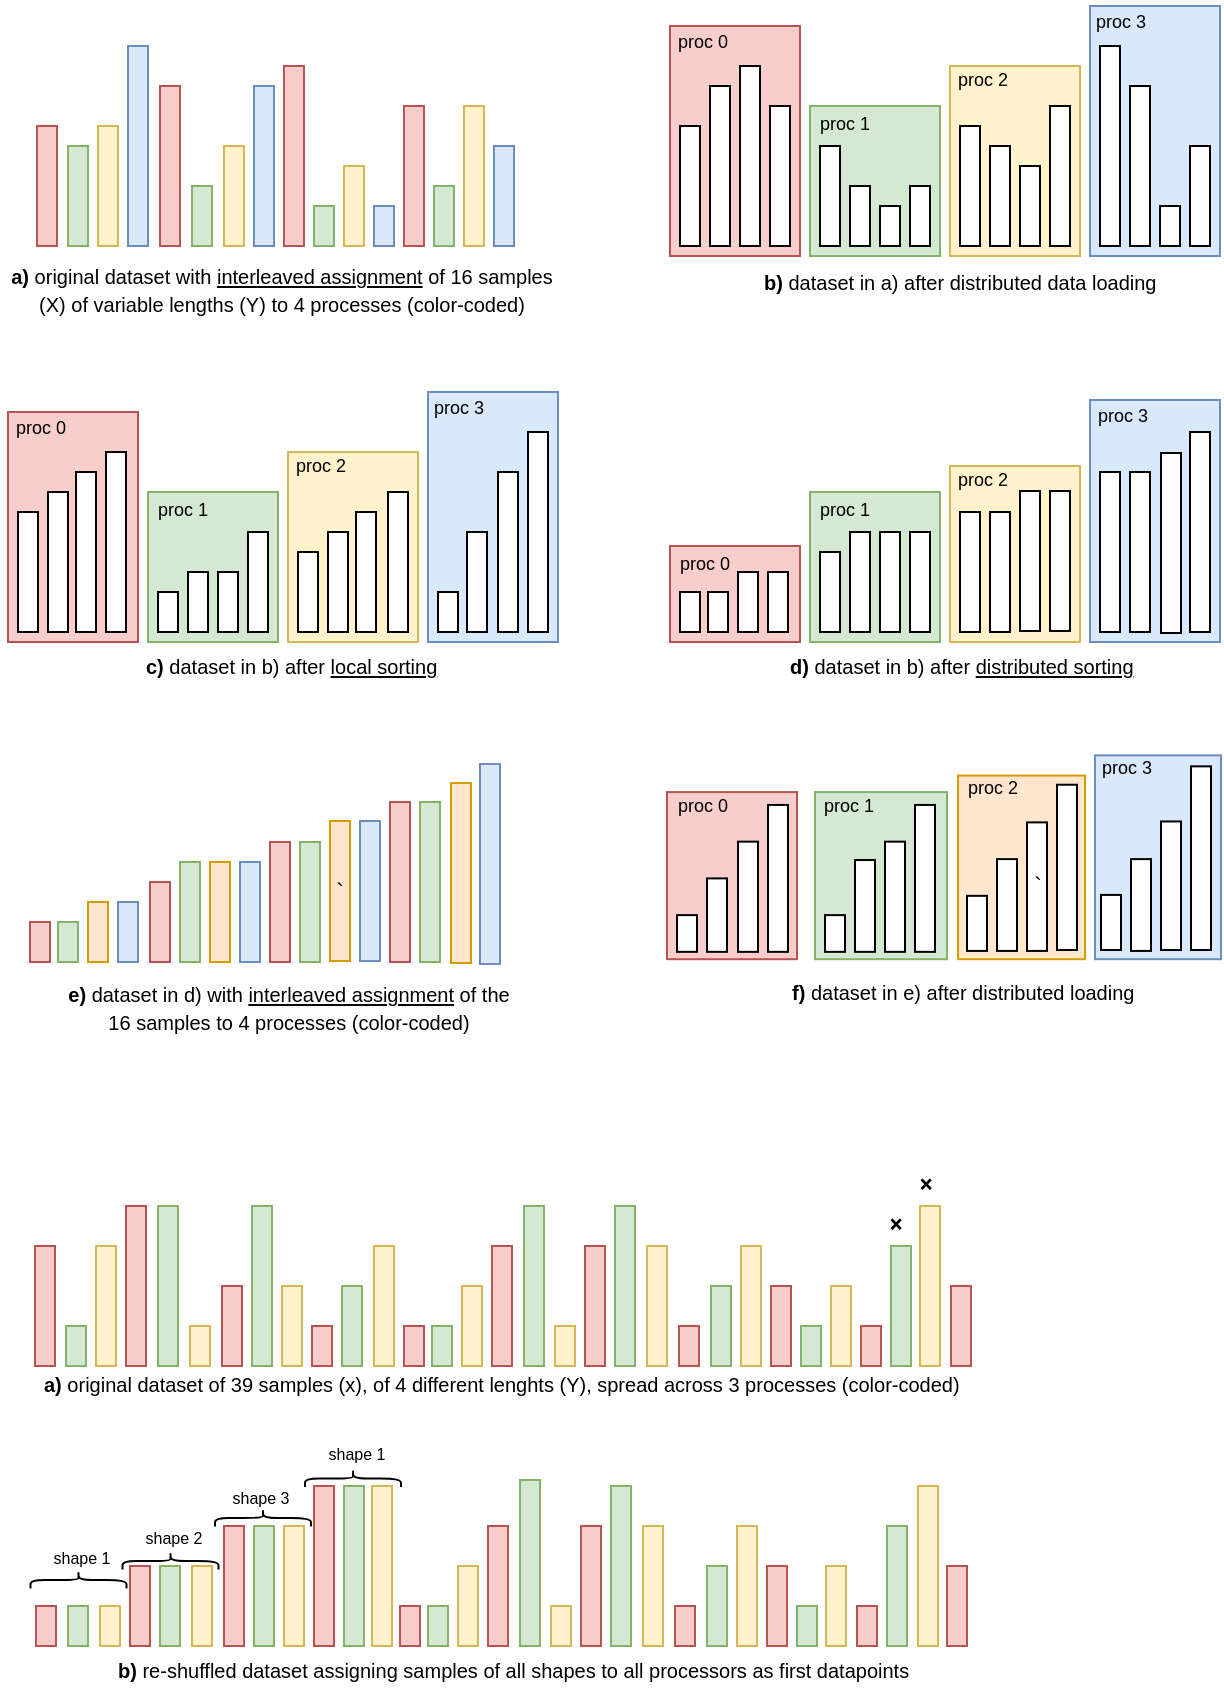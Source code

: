 <mxfile version="24.7.6">
  <diagram name="Page-1" id="wZpBxHjw-mC01odmX8Oj">
    <mxGraphModel dx="2390" dy="1325" grid="1" gridSize="10" guides="1" tooltips="1" connect="1" arrows="1" fold="1" page="1" pageScale="1" pageWidth="850" pageHeight="1100" math="0" shadow="0">
      <root>
        <mxCell id="0" />
        <mxCell id="1" parent="0" />
        <mxCell id="H5lp6cLrnP8mj0vaq85K-110" value="" style="rounded=0;whiteSpace=wrap;html=1;fillColor=#f8cecc;strokeColor=#b85450;" parent="1" vertex="1">
          <mxGeometry x="235" y="441" width="10" height="80" as="geometry" />
        </mxCell>
        <mxCell id="H5lp6cLrnP8mj0vaq85K-111" value="" style="rounded=0;whiteSpace=wrap;html=1;fillColor=#ffe6cc;strokeColor=#d79b00;" parent="1" vertex="1">
          <mxGeometry x="265.5" y="431.5" width="10" height="90" as="geometry" />
        </mxCell>
        <mxCell id="H5lp6cLrnP8mj0vaq85K-112" value="`" style="rounded=0;whiteSpace=wrap;html=1;fillColor=#ffe6cc;strokeColor=#d79b00;" parent="1" vertex="1">
          <mxGeometry x="205" y="450.5" width="10" height="70" as="geometry" />
        </mxCell>
        <mxCell id="H5lp6cLrnP8mj0vaq85K-113" value="" style="rounded=0;whiteSpace=wrap;html=1;fillColor=#ffe6cc;strokeColor=#d79b00;" parent="1" vertex="1">
          <mxGeometry x="145" y="471" width="10" height="50" as="geometry" />
        </mxCell>
        <mxCell id="H5lp6cLrnP8mj0vaq85K-114" value="" style="rounded=0;whiteSpace=wrap;html=1;fillColor=#f8cecc;strokeColor=#b85450;" parent="1" vertex="1">
          <mxGeometry x="55" y="501" width="10" height="20" as="geometry" />
        </mxCell>
        <mxCell id="H5lp6cLrnP8mj0vaq85K-115" value="" style="rounded=0;whiteSpace=wrap;html=1;fillColor=#dae8fc;strokeColor=#6c8ebf;" parent="1" vertex="1">
          <mxGeometry x="99" y="491" width="10" height="30" as="geometry" />
        </mxCell>
        <mxCell id="H5lp6cLrnP8mj0vaq85K-116" value="" style="rounded=0;whiteSpace=wrap;html=1;fillColor=#f8cecc;strokeColor=#b85450;" parent="1" vertex="1">
          <mxGeometry x="175" y="461" width="10" height="60" as="geometry" />
        </mxCell>
        <mxCell id="H5lp6cLrnP8mj0vaq85K-117" value="" style="rounded=0;whiteSpace=wrap;html=1;fillColor=#dae8fc;strokeColor=#6c8ebf;" parent="1" vertex="1">
          <mxGeometry x="160" y="471" width="10" height="50" as="geometry" />
        </mxCell>
        <mxCell id="H5lp6cLrnP8mj0vaq85K-118" value="" style="rounded=0;whiteSpace=wrap;html=1;" parent="1" vertex="1">
          <mxGeometry x="115" y="481" width="10" height="40" as="geometry" />
        </mxCell>
        <mxCell id="H5lp6cLrnP8mj0vaq85K-119" value="" style="rounded=0;whiteSpace=wrap;html=1;fillColor=#dae8fc;strokeColor=#6c8ebf;" parent="1" vertex="1">
          <mxGeometry x="280" y="422" width="10" height="100" as="geometry" />
        </mxCell>
        <mxCell id="H5lp6cLrnP8mj0vaq85K-120" value="" style="rounded=0;whiteSpace=wrap;html=1;fillColor=#d5e8d4;strokeColor=#82b366;" parent="1" vertex="1">
          <mxGeometry x="250" y="441" width="10" height="80" as="geometry" />
        </mxCell>
        <mxCell id="H5lp6cLrnP8mj0vaq85K-121" value="" style="rounded=0;whiteSpace=wrap;html=1;fillColor=#d5e8d4;strokeColor=#82b366;" parent="1" vertex="1">
          <mxGeometry x="69" y="501" width="10" height="20" as="geometry" />
        </mxCell>
        <mxCell id="H5lp6cLrnP8mj0vaq85K-122" value="" style="rounded=0;whiteSpace=wrap;html=1;fillColor=#d5e8d4;strokeColor=#82b366;" parent="1" vertex="1">
          <mxGeometry x="130" y="471" width="10" height="50" as="geometry" />
        </mxCell>
        <mxCell id="H5lp6cLrnP8mj0vaq85K-127" value="" style="rounded=0;whiteSpace=wrap;html=1;fillColor=#ffe6cc;strokeColor=#d79b00;" parent="1" vertex="1">
          <mxGeometry x="84" y="491" width="10" height="30" as="geometry" />
        </mxCell>
        <mxCell id="H5lp6cLrnP8mj0vaq85K-128" value="" style="rounded=0;whiteSpace=wrap;html=1;fillColor=#dae8fc;strokeColor=#6c8ebf;" parent="1" vertex="1">
          <mxGeometry x="220" y="450.5" width="10" height="70" as="geometry" />
        </mxCell>
        <mxCell id="H5lp6cLrnP8mj0vaq85K-129" value="" style="rounded=0;whiteSpace=wrap;html=1;fillColor=#d5e8d4;strokeColor=#82b366;" parent="1" vertex="1">
          <mxGeometry x="190" y="461" width="10" height="60" as="geometry" />
        </mxCell>
        <mxCell id="H5lp6cLrnP8mj0vaq85K-131" value="" style="rounded=0;whiteSpace=wrap;html=1;fillColor=#f8cecc;strokeColor=#b85450;" parent="1" vertex="1">
          <mxGeometry x="115" y="481" width="10" height="40" as="geometry" />
        </mxCell>
        <mxCell id="H5lp6cLrnP8mj0vaq85K-136" value="&lt;div style=&quot;text-align: center;&quot;&gt;&lt;span style=&quot;background-color: initial;&quot;&gt;&lt;font size=&quot;1&quot;&gt;&lt;b&gt;e)&amp;nbsp;&lt;/b&gt;&lt;/font&gt;&lt;/span&gt;&lt;span style=&quot;font-size: x-small; background-color: initial;&quot;&gt;dataset in d) with &lt;u&gt;interleaved assignment&lt;/u&gt; of the 16 samples to 4 processes (color-coded)&lt;/span&gt;&lt;/div&gt;" style="text;whiteSpace=wrap;html=1;" parent="1" vertex="1">
          <mxGeometry x="69" y="523" width="229" height="40" as="geometry" />
        </mxCell>
        <mxCell id="H5lp6cLrnP8mj0vaq85K-188" value="" style="group" parent="1" vertex="1" connectable="0">
          <mxGeometry x="373.5" y="414" width="277" height="146" as="geometry" />
        </mxCell>
        <mxCell id="H5lp6cLrnP8mj0vaq85K-187" value="" style="rounded=0;whiteSpace=wrap;html=1;fillColor=#dae8fc;strokeColor=#6c8ebf;" parent="H5lp6cLrnP8mj0vaq85K-188" vertex="1">
          <mxGeometry x="214" y="3.673" width="63" height="101.925" as="geometry" />
        </mxCell>
        <mxCell id="H5lp6cLrnP8mj0vaq85K-182" value="" style="rounded=0;whiteSpace=wrap;html=1;fillColor=#ffe6cc;strokeColor=#d79b00;" parent="H5lp6cLrnP8mj0vaq85K-188" vertex="1">
          <mxGeometry x="145.5" y="13.774" width="63.5" height="91.824" as="geometry" />
        </mxCell>
        <mxCell id="H5lp6cLrnP8mj0vaq85K-177" value="" style="rounded=0;whiteSpace=wrap;html=1;fillColor=#d5e8d4;strokeColor=#82b366;" parent="H5lp6cLrnP8mj0vaq85K-188" vertex="1">
          <mxGeometry x="74" y="22.038" width="66" height="83.56" as="geometry" />
        </mxCell>
        <mxCell id="H5lp6cLrnP8mj0vaq85K-144" value="" style="rounded=0;whiteSpace=wrap;html=1;fillColor=#f8cecc;strokeColor=#b85450;align=left;verticalAlign=top;container=0;" parent="H5lp6cLrnP8mj0vaq85K-188" vertex="1">
          <mxGeometry y="22.038" width="65" height="83.56" as="geometry" />
        </mxCell>
        <mxCell id="H5lp6cLrnP8mj0vaq85K-158" value="&lt;font style=&quot;font-size: 9px;&quot;&gt;proc 0&lt;/font&gt;" style="text;html=1;strokeColor=none;fillColor=none;align=center;verticalAlign=middle;whiteSpace=wrap;rounded=0;container=0;" parent="H5lp6cLrnP8mj0vaq85K-188" vertex="1">
          <mxGeometry y="19.283" width="35" height="18.365" as="geometry" />
        </mxCell>
        <mxCell id="H5lp6cLrnP8mj0vaq85K-159" value="&lt;font style=&quot;font-size: 9px;&quot;&gt;proc 1&lt;/font&gt;" style="text;html=1;strokeColor=none;fillColor=none;align=center;verticalAlign=middle;whiteSpace=wrap;rounded=0;container=0;" parent="H5lp6cLrnP8mj0vaq85K-188" vertex="1">
          <mxGeometry x="73" y="19.283" width="35" height="18.365" as="geometry" />
        </mxCell>
        <mxCell id="H5lp6cLrnP8mj0vaq85K-160" value="&lt;font style=&quot;font-size: 9px;&quot;&gt;proc 3&lt;/font&gt;" style="text;html=1;strokeColor=none;fillColor=none;align=center;verticalAlign=middle;whiteSpace=wrap;rounded=0;container=0;" parent="H5lp6cLrnP8mj0vaq85K-188" vertex="1">
          <mxGeometry x="212" width="35" height="18.365" as="geometry" />
        </mxCell>
        <mxCell id="H5lp6cLrnP8mj0vaq85K-161" value="&lt;font style=&quot;font-size: 9px;&quot;&gt;proc 2&lt;/font&gt;" style="text;html=1;strokeColor=none;fillColor=none;align=center;verticalAlign=middle;whiteSpace=wrap;rounded=0;container=0;" parent="H5lp6cLrnP8mj0vaq85K-188" vertex="1">
          <mxGeometry x="145" y="10.101" width="35" height="18.365" as="geometry" />
        </mxCell>
        <mxCell id="H5lp6cLrnP8mj0vaq85K-165" value="&lt;div style=&quot;text-align: center;&quot;&gt;&lt;span style=&quot;background-color: initial;&quot;&gt;&lt;font size=&quot;1&quot;&gt;&lt;b&gt;f)&lt;/b&gt;&amp;nbsp;dataset in e) after distributed loading&lt;/font&gt;&lt;/span&gt;&lt;/div&gt;" style="text;whiteSpace=wrap;html=1;container=0;" parent="H5lp6cLrnP8mj0vaq85K-188" vertex="1">
          <mxGeometry x="60" y="108.352" width="189" height="20.201" as="geometry" />
        </mxCell>
        <mxCell id="H5lp6cLrnP8mj0vaq85K-166" value="" style="rounded=0;whiteSpace=wrap;html=1;fillColor=#FFFFFF;strokeColor=#000000;" parent="H5lp6cLrnP8mj0vaq85K-188" vertex="1">
          <mxGeometry x="50.5" y="28.465" width="10" height="73.459" as="geometry" />
        </mxCell>
        <mxCell id="H5lp6cLrnP8mj0vaq85K-167" value="" style="rounded=0;whiteSpace=wrap;html=1;fillColor=#FFFFFF;strokeColor=#000000;" parent="H5lp6cLrnP8mj0vaq85K-188" vertex="1">
          <mxGeometry x="5" y="83.56" width="10" height="18.365" as="geometry" />
        </mxCell>
        <mxCell id="H5lp6cLrnP8mj0vaq85K-168" value="" style="rounded=0;whiteSpace=wrap;html=1;fillColor=#FFFFFF;strokeColor=#000000;" parent="H5lp6cLrnP8mj0vaq85K-188" vertex="1">
          <mxGeometry x="35.5" y="46.83" width="10" height="55.094" as="geometry" />
        </mxCell>
        <mxCell id="H5lp6cLrnP8mj0vaq85K-169" value="" style="rounded=0;whiteSpace=wrap;html=1;fillColor=#FFFFFF;strokeColor=#000000;" parent="H5lp6cLrnP8mj0vaq85K-188" vertex="1">
          <mxGeometry x="20" y="65.195" width="10" height="36.73" as="geometry" />
        </mxCell>
        <mxCell id="H5lp6cLrnP8mj0vaq85K-172" value="" style="rounded=0;whiteSpace=wrap;html=1;fillColor=#FFFFFF;strokeColor=#000000;" parent="H5lp6cLrnP8mj0vaq85K-188" vertex="1">
          <mxGeometry x="124" y="28.465" width="10" height="73.459" as="geometry" />
        </mxCell>
        <mxCell id="H5lp6cLrnP8mj0vaq85K-173" value="" style="rounded=0;whiteSpace=wrap;html=1;fillColor=#FFFFFF;strokeColor=#000000;" parent="H5lp6cLrnP8mj0vaq85K-188" vertex="1">
          <mxGeometry x="79" y="83.56" width="10" height="18.365" as="geometry" />
        </mxCell>
        <mxCell id="H5lp6cLrnP8mj0vaq85K-174" value="" style="rounded=0;whiteSpace=wrap;html=1;fillColor=#FFFFFF;strokeColor=#000000;" parent="H5lp6cLrnP8mj0vaq85K-188" vertex="1">
          <mxGeometry x="94" y="56.013" width="10" height="45.912" as="geometry" />
        </mxCell>
        <mxCell id="H5lp6cLrnP8mj0vaq85K-175" value="" style="rounded=0;whiteSpace=wrap;html=1;fillColor=#FFFFFF;strokeColor=#000000;" parent="H5lp6cLrnP8mj0vaq85K-188" vertex="1">
          <mxGeometry x="109" y="46.83" width="10" height="55.094" as="geometry" />
        </mxCell>
        <mxCell id="H5lp6cLrnP8mj0vaq85K-178" value="" style="rounded=0;whiteSpace=wrap;html=1;fillColor=#FFFFFF;strokeColor=#000000;" parent="H5lp6cLrnP8mj0vaq85K-188" vertex="1">
          <mxGeometry x="195" y="18.365" width="10" height="82.642" as="geometry" />
        </mxCell>
        <mxCell id="H5lp6cLrnP8mj0vaq85K-179" value="`" style="rounded=0;whiteSpace=wrap;html=1;fillColor=#FFFFFF;strokeColor=#000000;" parent="H5lp6cLrnP8mj0vaq85K-188" vertex="1">
          <mxGeometry x="180" y="37.189" width="10" height="64.277" as="geometry" />
        </mxCell>
        <mxCell id="H5lp6cLrnP8mj0vaq85K-180" value="" style="rounded=0;whiteSpace=wrap;html=1;fillColor=#FFFFFF;strokeColor=#000000;" parent="H5lp6cLrnP8mj0vaq85K-188" vertex="1">
          <mxGeometry x="165" y="55.553" width="10" height="45.912" as="geometry" />
        </mxCell>
        <mxCell id="H5lp6cLrnP8mj0vaq85K-181" value="" style="rounded=0;whiteSpace=wrap;html=1;fillColor=#FFFFFF;strokeColor=#000000;" parent="H5lp6cLrnP8mj0vaq85K-188" vertex="1">
          <mxGeometry x="150" y="73.918" width="10" height="27.547" as="geometry" />
        </mxCell>
        <mxCell id="H5lp6cLrnP8mj0vaq85K-183" value="" style="rounded=0;whiteSpace=wrap;html=1;fillColor=#FFFFFF;strokeColor=#000000;" parent="H5lp6cLrnP8mj0vaq85K-188" vertex="1">
          <mxGeometry x="217" y="73.459" width="10" height="27.547" as="geometry" />
        </mxCell>
        <mxCell id="H5lp6cLrnP8mj0vaq85K-184" value="" style="rounded=0;whiteSpace=wrap;html=1;fillColor=#FFFFFF;strokeColor=#000000;" parent="H5lp6cLrnP8mj0vaq85K-188" vertex="1">
          <mxGeometry x="232" y="55.553" width="10" height="45.912" as="geometry" />
        </mxCell>
        <mxCell id="H5lp6cLrnP8mj0vaq85K-185" value="" style="rounded=0;whiteSpace=wrap;html=1;fillColor=#FFFFFF;strokeColor=#000000;" parent="H5lp6cLrnP8mj0vaq85K-188" vertex="1">
          <mxGeometry x="262" y="9.182" width="10" height="91.824" as="geometry" />
        </mxCell>
        <mxCell id="H5lp6cLrnP8mj0vaq85K-186" value="" style="rounded=0;whiteSpace=wrap;html=1;fillColor=#FFFFFF;strokeColor=#000000;" parent="H5lp6cLrnP8mj0vaq85K-188" vertex="1">
          <mxGeometry x="247" y="36.73" width="10" height="64.277" as="geometry" />
        </mxCell>
        <mxCell id="H5lp6cLrnP8mj0vaq85K-190" value="" style="group" parent="1" vertex="1" connectable="0">
          <mxGeometry x="375" y="237" width="275" height="140" as="geometry" />
        </mxCell>
        <mxCell id="H5lp6cLrnP8mj0vaq85K-76" value="" style="rounded=0;whiteSpace=wrap;html=1;fillColor=#dae8fc;strokeColor=#6c8ebf;align=left;verticalAlign=top;" parent="H5lp6cLrnP8mj0vaq85K-190" vertex="1">
          <mxGeometry x="210" y="3" width="65" height="121" as="geometry" />
        </mxCell>
        <mxCell id="H5lp6cLrnP8mj0vaq85K-77" value="" style="rounded=0;whiteSpace=wrap;html=1;fillColor=#fff2cc;strokeColor=#d6b656;align=left;verticalAlign=top;" parent="H5lp6cLrnP8mj0vaq85K-190" vertex="1">
          <mxGeometry x="140" y="36" width="65" height="88" as="geometry" />
        </mxCell>
        <mxCell id="H5lp6cLrnP8mj0vaq85K-78" value="" style="rounded=0;whiteSpace=wrap;html=1;fillColor=#d5e8d4;strokeColor=#82b366;align=left;verticalAlign=top;" parent="H5lp6cLrnP8mj0vaq85K-190" vertex="1">
          <mxGeometry x="70" y="49" width="65" height="75" as="geometry" />
        </mxCell>
        <mxCell id="H5lp6cLrnP8mj0vaq85K-79" value="" style="rounded=0;whiteSpace=wrap;html=1;fillColor=#f8cecc;strokeColor=#b85450;align=left;verticalAlign=top;" parent="H5lp6cLrnP8mj0vaq85K-190" vertex="1">
          <mxGeometry y="76" width="65" height="48" as="geometry" />
        </mxCell>
        <mxCell id="H5lp6cLrnP8mj0vaq85K-81" value="" style="rounded=0;whiteSpace=wrap;html=1;" parent="H5lp6cLrnP8mj0vaq85K-190" vertex="1">
          <mxGeometry x="215" y="39" width="10" height="80" as="geometry" />
        </mxCell>
        <mxCell id="H5lp6cLrnP8mj0vaq85K-82" value="" style="rounded=0;whiteSpace=wrap;html=1;" parent="H5lp6cLrnP8mj0vaq85K-190" vertex="1">
          <mxGeometry x="245.5" y="29.5" width="10" height="90" as="geometry" />
        </mxCell>
        <mxCell id="H5lp6cLrnP8mj0vaq85K-83" value="" style="rounded=0;whiteSpace=wrap;html=1;" parent="H5lp6cLrnP8mj0vaq85K-190" vertex="1">
          <mxGeometry x="175" y="48.5" width="10" height="70" as="geometry" />
        </mxCell>
        <mxCell id="H5lp6cLrnP8mj0vaq85K-84" value="" style="rounded=0;whiteSpace=wrap;html=1;" parent="H5lp6cLrnP8mj0vaq85K-190" vertex="1">
          <mxGeometry x="105" y="69" width="10" height="50" as="geometry" />
        </mxCell>
        <mxCell id="H5lp6cLrnP8mj0vaq85K-85" value="" style="rounded=0;whiteSpace=wrap;html=1;" parent="H5lp6cLrnP8mj0vaq85K-190" vertex="1">
          <mxGeometry x="5" y="99" width="10" height="20" as="geometry" />
        </mxCell>
        <mxCell id="H5lp6cLrnP8mj0vaq85K-86" value="" style="rounded=0;whiteSpace=wrap;html=1;" parent="H5lp6cLrnP8mj0vaq85K-190" vertex="1">
          <mxGeometry x="49" y="89" width="10" height="30" as="geometry" />
        </mxCell>
        <mxCell id="H5lp6cLrnP8mj0vaq85K-87" value="" style="rounded=0;whiteSpace=wrap;html=1;" parent="H5lp6cLrnP8mj0vaq85K-190" vertex="1">
          <mxGeometry x="145" y="59" width="10" height="60" as="geometry" />
        </mxCell>
        <mxCell id="H5lp6cLrnP8mj0vaq85K-88" value="" style="rounded=0;whiteSpace=wrap;html=1;" parent="H5lp6cLrnP8mj0vaq85K-190" vertex="1">
          <mxGeometry x="120" y="69" width="10" height="50" as="geometry" />
        </mxCell>
        <mxCell id="H5lp6cLrnP8mj0vaq85K-89" value="" style="rounded=0;whiteSpace=wrap;html=1;" parent="H5lp6cLrnP8mj0vaq85K-190" vertex="1">
          <mxGeometry x="75" y="79" width="10" height="40" as="geometry" />
        </mxCell>
        <mxCell id="H5lp6cLrnP8mj0vaq85K-91" value="" style="rounded=0;whiteSpace=wrap;html=1;" parent="H5lp6cLrnP8mj0vaq85K-190" vertex="1">
          <mxGeometry x="260" y="19" width="10" height="100" as="geometry" />
        </mxCell>
        <mxCell id="H5lp6cLrnP8mj0vaq85K-92" value="" style="rounded=0;whiteSpace=wrap;html=1;" parent="H5lp6cLrnP8mj0vaq85K-190" vertex="1">
          <mxGeometry x="230" y="39" width="10" height="80" as="geometry" />
        </mxCell>
        <mxCell id="H5lp6cLrnP8mj0vaq85K-93" value="" style="rounded=0;whiteSpace=wrap;html=1;" parent="H5lp6cLrnP8mj0vaq85K-190" vertex="1">
          <mxGeometry x="19" y="99" width="10" height="20" as="geometry" />
        </mxCell>
        <mxCell id="H5lp6cLrnP8mj0vaq85K-94" value="" style="rounded=0;whiteSpace=wrap;html=1;" parent="H5lp6cLrnP8mj0vaq85K-190" vertex="1">
          <mxGeometry x="90" y="69" width="10" height="50" as="geometry" />
        </mxCell>
        <mxCell id="H5lp6cLrnP8mj0vaq85K-95" value="&lt;font style=&quot;font-size: 9px;&quot;&gt;proc 0&lt;/font&gt;" style="text;html=1;strokeColor=none;fillColor=none;align=center;verticalAlign=middle;whiteSpace=wrap;rounded=0;" parent="H5lp6cLrnP8mj0vaq85K-190" vertex="1">
          <mxGeometry y="74" width="35" height="20" as="geometry" />
        </mxCell>
        <mxCell id="H5lp6cLrnP8mj0vaq85K-96" value="&lt;font style=&quot;font-size: 9px;&quot;&gt;proc 1&lt;/font&gt;" style="text;html=1;strokeColor=none;fillColor=none;align=center;verticalAlign=middle;whiteSpace=wrap;rounded=0;" parent="H5lp6cLrnP8mj0vaq85K-190" vertex="1">
          <mxGeometry x="70" y="47" width="35" height="20" as="geometry" />
        </mxCell>
        <mxCell id="H5lp6cLrnP8mj0vaq85K-97" value="&lt;font style=&quot;font-size: 9px;&quot;&gt;proc 2&lt;/font&gt;" style="text;html=1;strokeColor=none;fillColor=none;align=center;verticalAlign=middle;whiteSpace=wrap;rounded=0;" parent="H5lp6cLrnP8mj0vaq85K-190" vertex="1">
          <mxGeometry x="139" y="32" width="35" height="20" as="geometry" />
        </mxCell>
        <mxCell id="H5lp6cLrnP8mj0vaq85K-98" value="&lt;font style=&quot;font-size: 9px;&quot;&gt;proc 3&lt;/font&gt;" style="text;html=1;strokeColor=none;fillColor=none;align=center;verticalAlign=middle;whiteSpace=wrap;rounded=0;" parent="H5lp6cLrnP8mj0vaq85K-190" vertex="1">
          <mxGeometry x="208.5" width="35" height="20" as="geometry" />
        </mxCell>
        <mxCell id="H5lp6cLrnP8mj0vaq85K-99" value="" style="rounded=0;whiteSpace=wrap;html=1;" parent="H5lp6cLrnP8mj0vaq85K-190" vertex="1">
          <mxGeometry x="34" y="89" width="10" height="30" as="geometry" />
        </mxCell>
        <mxCell id="H5lp6cLrnP8mj0vaq85K-103" value="" style="rounded=0;whiteSpace=wrap;html=1;" parent="H5lp6cLrnP8mj0vaq85K-190" vertex="1">
          <mxGeometry x="190" y="48.5" width="10" height="70" as="geometry" />
        </mxCell>
        <mxCell id="H5lp6cLrnP8mj0vaq85K-104" value="" style="rounded=0;whiteSpace=wrap;html=1;" parent="H5lp6cLrnP8mj0vaq85K-190" vertex="1">
          <mxGeometry x="160" y="59" width="10" height="60" as="geometry" />
        </mxCell>
        <mxCell id="H5lp6cLrnP8mj0vaq85K-105" value="&lt;div style=&quot;text-align: center;&quot;&gt;&lt;span style=&quot;background-color: initial;&quot;&gt;&lt;font size=&quot;1&quot;&gt;&lt;b&gt;d)&lt;/b&gt;&amp;nbsp;dataset in b) after &lt;u&gt;distributed sorting&lt;/u&gt;&lt;/font&gt;&lt;/span&gt;&lt;/div&gt;" style="text;whiteSpace=wrap;html=1;" parent="H5lp6cLrnP8mj0vaq85K-190" vertex="1">
          <mxGeometry x="58.25" y="122" width="179.75" height="18" as="geometry" />
        </mxCell>
        <mxCell id="H5lp6cLrnP8mj0vaq85K-191" value="" style="group" parent="1" vertex="1" connectable="0">
          <mxGeometry x="43" y="233" width="276" height="146" as="geometry" />
        </mxCell>
        <mxCell id="H5lp6cLrnP8mj0vaq85K-73" value="&lt;div style=&quot;text-align: center;&quot;&gt;&lt;span style=&quot;background-color: initial;&quot;&gt;&lt;font size=&quot;1&quot;&gt;&lt;b&gt;c)&lt;/b&gt;&amp;nbsp;dataset in b) after &lt;u&gt;local sorting&lt;/u&gt;&lt;/font&gt;&lt;/span&gt;&lt;/div&gt;" style="text;whiteSpace=wrap;html=1;" parent="H5lp6cLrnP8mj0vaq85K-191" vertex="1">
          <mxGeometry x="68.25" y="126" width="165.75" height="20" as="geometry" />
        </mxCell>
        <mxCell id="H5lp6cLrnP8mj0vaq85K-47" value="" style="rounded=0;whiteSpace=wrap;html=1;fillColor=#dae8fc;strokeColor=#6c8ebf;align=left;verticalAlign=top;" parent="H5lp6cLrnP8mj0vaq85K-191" vertex="1">
          <mxGeometry x="211" y="3" width="65" height="125" as="geometry" />
        </mxCell>
        <mxCell id="H5lp6cLrnP8mj0vaq85K-48" value="" style="rounded=0;whiteSpace=wrap;html=1;fillColor=#fff2cc;strokeColor=#d6b656;align=left;verticalAlign=top;" parent="H5lp6cLrnP8mj0vaq85K-191" vertex="1">
          <mxGeometry x="141" y="33" width="65" height="95" as="geometry" />
        </mxCell>
        <mxCell id="H5lp6cLrnP8mj0vaq85K-49" value="" style="rounded=0;whiteSpace=wrap;html=1;fillColor=#d5e8d4;strokeColor=#82b366;align=left;verticalAlign=top;" parent="H5lp6cLrnP8mj0vaq85K-191" vertex="1">
          <mxGeometry x="71" y="53" width="65" height="75" as="geometry" />
        </mxCell>
        <mxCell id="H5lp6cLrnP8mj0vaq85K-50" value="" style="rounded=0;whiteSpace=wrap;html=1;fillColor=#f8cecc;strokeColor=#b85450;align=left;verticalAlign=top;" parent="H5lp6cLrnP8mj0vaq85K-191" vertex="1">
          <mxGeometry x="1" y="13" width="65" height="115" as="geometry" />
        </mxCell>
        <mxCell id="H5lp6cLrnP8mj0vaq85K-51" value="" style="rounded=0;whiteSpace=wrap;html=1;" parent="H5lp6cLrnP8mj0vaq85K-191" vertex="1">
          <mxGeometry x="6" y="63" width="10" height="60" as="geometry" />
        </mxCell>
        <mxCell id="H5lp6cLrnP8mj0vaq85K-52" value="" style="rounded=0;whiteSpace=wrap;html=1;" parent="H5lp6cLrnP8mj0vaq85K-191" vertex="1">
          <mxGeometry x="35" y="43" width="10" height="80" as="geometry" />
        </mxCell>
        <mxCell id="H5lp6cLrnP8mj0vaq85K-53" value="" style="rounded=0;whiteSpace=wrap;html=1;" parent="H5lp6cLrnP8mj0vaq85K-191" vertex="1">
          <mxGeometry x="50" y="33" width="10" height="90" as="geometry" />
        </mxCell>
        <mxCell id="H5lp6cLrnP8mj0vaq85K-54" value="" style="rounded=0;whiteSpace=wrap;html=1;" parent="H5lp6cLrnP8mj0vaq85K-191" vertex="1">
          <mxGeometry x="21" y="53" width="10" height="70" as="geometry" />
        </mxCell>
        <mxCell id="H5lp6cLrnP8mj0vaq85K-55" value="" style="rounded=0;whiteSpace=wrap;html=1;" parent="H5lp6cLrnP8mj0vaq85K-191" vertex="1">
          <mxGeometry x="121" y="73" width="10" height="50" as="geometry" />
        </mxCell>
        <mxCell id="H5lp6cLrnP8mj0vaq85K-56" value="" style="rounded=0;whiteSpace=wrap;html=1;" parent="H5lp6cLrnP8mj0vaq85K-191" vertex="1">
          <mxGeometry x="76" y="103" width="10" height="20" as="geometry" />
        </mxCell>
        <mxCell id="H5lp6cLrnP8mj0vaq85K-57" value="" style="rounded=0;whiteSpace=wrap;html=1;" parent="H5lp6cLrnP8mj0vaq85K-191" vertex="1">
          <mxGeometry x="106" y="93" width="10" height="30" as="geometry" />
        </mxCell>
        <mxCell id="H5lp6cLrnP8mj0vaq85K-58" value="" style="rounded=0;whiteSpace=wrap;html=1;" parent="H5lp6cLrnP8mj0vaq85K-191" vertex="1">
          <mxGeometry x="175" y="63" width="10" height="60" as="geometry" />
        </mxCell>
        <mxCell id="H5lp6cLrnP8mj0vaq85K-59" value="" style="rounded=0;whiteSpace=wrap;html=1;" parent="H5lp6cLrnP8mj0vaq85K-191" vertex="1">
          <mxGeometry x="161" y="73" width="10" height="50" as="geometry" />
        </mxCell>
        <mxCell id="H5lp6cLrnP8mj0vaq85K-60" value="" style="rounded=0;whiteSpace=wrap;html=1;" parent="H5lp6cLrnP8mj0vaq85K-191" vertex="1">
          <mxGeometry x="146" y="83" width="10" height="40" as="geometry" />
        </mxCell>
        <mxCell id="H5lp6cLrnP8mj0vaq85K-61" value="" style="rounded=0;whiteSpace=wrap;html=1;" parent="H5lp6cLrnP8mj0vaq85K-191" vertex="1">
          <mxGeometry x="191" y="53" width="10" height="70" as="geometry" />
        </mxCell>
        <mxCell id="H5lp6cLrnP8mj0vaq85K-62" value="" style="rounded=0;whiteSpace=wrap;html=1;" parent="H5lp6cLrnP8mj0vaq85K-191" vertex="1">
          <mxGeometry x="261" y="23" width="10" height="100" as="geometry" />
        </mxCell>
        <mxCell id="H5lp6cLrnP8mj0vaq85K-63" value="" style="rounded=0;whiteSpace=wrap;html=1;" parent="H5lp6cLrnP8mj0vaq85K-191" vertex="1">
          <mxGeometry x="246" y="43" width="10" height="80" as="geometry" />
        </mxCell>
        <mxCell id="H5lp6cLrnP8mj0vaq85K-64" value="" style="rounded=0;whiteSpace=wrap;html=1;" parent="H5lp6cLrnP8mj0vaq85K-191" vertex="1">
          <mxGeometry x="216" y="103" width="10" height="20" as="geometry" />
        </mxCell>
        <mxCell id="H5lp6cLrnP8mj0vaq85K-65" value="" style="rounded=0;whiteSpace=wrap;html=1;" parent="H5lp6cLrnP8mj0vaq85K-191" vertex="1">
          <mxGeometry x="230.5" y="73" width="10" height="50" as="geometry" />
        </mxCell>
        <mxCell id="H5lp6cLrnP8mj0vaq85K-66" value="&lt;font style=&quot;font-size: 9px;&quot;&gt;proc 0&lt;/font&gt;" style="text;html=1;strokeColor=none;fillColor=none;align=center;verticalAlign=middle;whiteSpace=wrap;rounded=0;" parent="H5lp6cLrnP8mj0vaq85K-191" vertex="1">
          <mxGeometry y="10" width="35" height="20" as="geometry" />
        </mxCell>
        <mxCell id="H5lp6cLrnP8mj0vaq85K-67" value="&lt;font style=&quot;font-size: 9px;&quot;&gt;proc 1&lt;/font&gt;" style="text;html=1;strokeColor=none;fillColor=none;align=center;verticalAlign=middle;whiteSpace=wrap;rounded=0;" parent="H5lp6cLrnP8mj0vaq85K-191" vertex="1">
          <mxGeometry x="71" y="51" width="35" height="20" as="geometry" />
        </mxCell>
        <mxCell id="H5lp6cLrnP8mj0vaq85K-68" value="&lt;font style=&quot;font-size: 9px;&quot;&gt;proc 2&lt;/font&gt;" style="text;html=1;strokeColor=none;fillColor=none;align=center;verticalAlign=middle;whiteSpace=wrap;rounded=0;" parent="H5lp6cLrnP8mj0vaq85K-191" vertex="1">
          <mxGeometry x="140" y="29" width="35" height="20" as="geometry" />
        </mxCell>
        <mxCell id="H5lp6cLrnP8mj0vaq85K-69" value="&lt;font style=&quot;font-size: 9px;&quot;&gt;proc 3&lt;/font&gt;" style="text;html=1;strokeColor=none;fillColor=none;align=center;verticalAlign=middle;whiteSpace=wrap;rounded=0;" parent="H5lp6cLrnP8mj0vaq85K-191" vertex="1">
          <mxGeometry x="208.5" width="35" height="20" as="geometry" />
        </mxCell>
        <mxCell id="H5lp6cLrnP8mj0vaq85K-70" value="" style="rounded=0;whiteSpace=wrap;html=1;" parent="H5lp6cLrnP8mj0vaq85K-191" vertex="1">
          <mxGeometry x="91" y="93" width="10" height="30" as="geometry" />
        </mxCell>
        <mxCell id="H5lp6cLrnP8mj0vaq85K-194" value="&lt;div style=&quot;text-align: center;&quot;&gt;&lt;span style=&quot;background-color: initial;&quot;&gt;&lt;font size=&quot;1&quot;&gt;&lt;b&gt;a) &lt;/b&gt;original dataset with &lt;u&gt;interleaved assignment&lt;/u&gt; of 16 samples (X) of variable lengths (Y) to 4 processes (color-coded)&lt;/font&gt;&lt;/span&gt;&lt;/div&gt;" style="text;whiteSpace=wrap;html=1;" parent="1" vertex="1">
          <mxGeometry x="40" y="164" width="280" height="39" as="geometry" />
        </mxCell>
        <mxCell id="H5lp6cLrnP8mj0vaq85K-72" value="&lt;div style=&quot;text-align: center;&quot;&gt;&lt;span style=&quot;background-color: initial;&quot;&gt;&lt;font size=&quot;1&quot;&gt;&lt;b&gt;b)&lt;/b&gt;&amp;nbsp;dataset in a) after distributed data loading&lt;/font&gt;&lt;/span&gt;&lt;/div&gt;" style="text;whiteSpace=wrap;html=1;" parent="1" vertex="1">
          <mxGeometry x="420" y="167" width="204" height="17" as="geometry" />
        </mxCell>
        <mxCell id="H5lp6cLrnP8mj0vaq85K-41" value="" style="rounded=0;whiteSpace=wrap;html=1;fillColor=#dae8fc;strokeColor=#6c8ebf;align=left;verticalAlign=top;" parent="1" vertex="1">
          <mxGeometry x="585" y="43" width="65" height="125" as="geometry" />
        </mxCell>
        <mxCell id="H5lp6cLrnP8mj0vaq85K-40" value="" style="rounded=0;whiteSpace=wrap;html=1;fillColor=#fff2cc;strokeColor=#d6b656;align=left;verticalAlign=top;" parent="1" vertex="1">
          <mxGeometry x="515" y="73" width="65" height="95" as="geometry" />
        </mxCell>
        <mxCell id="H5lp6cLrnP8mj0vaq85K-38" value="" style="rounded=0;whiteSpace=wrap;html=1;fillColor=#d5e8d4;strokeColor=#82b366;align=left;verticalAlign=top;" parent="1" vertex="1">
          <mxGeometry x="445" y="93" width="65" height="75" as="geometry" />
        </mxCell>
        <mxCell id="H5lp6cLrnP8mj0vaq85K-35" value="" style="rounded=0;whiteSpace=wrap;html=1;fillColor=#f8cecc;strokeColor=#b85450;align=left;verticalAlign=top;" parent="1" vertex="1">
          <mxGeometry x="375" y="53" width="65" height="115" as="geometry" />
        </mxCell>
        <mxCell id="H5lp6cLrnP8mj0vaq85K-19" value="" style="rounded=0;whiteSpace=wrap;html=1;" parent="1" vertex="1">
          <mxGeometry x="380" y="103" width="10" height="60" as="geometry" />
        </mxCell>
        <mxCell id="H5lp6cLrnP8mj0vaq85K-20" value="" style="rounded=0;whiteSpace=wrap;html=1;" parent="1" vertex="1">
          <mxGeometry x="395" y="83" width="10" height="80" as="geometry" />
        </mxCell>
        <mxCell id="H5lp6cLrnP8mj0vaq85K-21" value="" style="rounded=0;whiteSpace=wrap;html=1;" parent="1" vertex="1">
          <mxGeometry x="410" y="73" width="10" height="90" as="geometry" />
        </mxCell>
        <mxCell id="H5lp6cLrnP8mj0vaq85K-22" value="" style="rounded=0;whiteSpace=wrap;html=1;" parent="1" vertex="1">
          <mxGeometry x="425" y="93" width="10" height="70" as="geometry" />
        </mxCell>
        <mxCell id="H5lp6cLrnP8mj0vaq85K-23" value="" style="rounded=0;whiteSpace=wrap;html=1;" parent="1" vertex="1">
          <mxGeometry x="450" y="113" width="10" height="50" as="geometry" />
        </mxCell>
        <mxCell id="H5lp6cLrnP8mj0vaq85K-25" value="" style="rounded=0;whiteSpace=wrap;html=1;" parent="1" vertex="1">
          <mxGeometry x="480" y="143" width="10" height="20" as="geometry" />
        </mxCell>
        <mxCell id="H5lp6cLrnP8mj0vaq85K-26" value="" style="rounded=0;whiteSpace=wrap;html=1;" parent="1" vertex="1">
          <mxGeometry x="495" y="133" width="10" height="30" as="geometry" />
        </mxCell>
        <mxCell id="H5lp6cLrnP8mj0vaq85K-27" value="" style="rounded=0;whiteSpace=wrap;html=1;" parent="1" vertex="1">
          <mxGeometry x="520" y="103" width="10" height="60" as="geometry" />
        </mxCell>
        <mxCell id="H5lp6cLrnP8mj0vaq85K-28" value="" style="rounded=0;whiteSpace=wrap;html=1;" parent="1" vertex="1">
          <mxGeometry x="535" y="113" width="10" height="50" as="geometry" />
        </mxCell>
        <mxCell id="H5lp6cLrnP8mj0vaq85K-29" value="" style="rounded=0;whiteSpace=wrap;html=1;" parent="1" vertex="1">
          <mxGeometry x="550" y="123" width="10" height="40" as="geometry" />
        </mxCell>
        <mxCell id="H5lp6cLrnP8mj0vaq85K-30" value="" style="rounded=0;whiteSpace=wrap;html=1;" parent="1" vertex="1">
          <mxGeometry x="565" y="93" width="10" height="70" as="geometry" />
        </mxCell>
        <mxCell id="H5lp6cLrnP8mj0vaq85K-31" value="" style="rounded=0;whiteSpace=wrap;html=1;" parent="1" vertex="1">
          <mxGeometry x="590" y="63" width="10" height="100" as="geometry" />
        </mxCell>
        <mxCell id="H5lp6cLrnP8mj0vaq85K-32" value="" style="rounded=0;whiteSpace=wrap;html=1;" parent="1" vertex="1">
          <mxGeometry x="605" y="83" width="10" height="80" as="geometry" />
        </mxCell>
        <mxCell id="H5lp6cLrnP8mj0vaq85K-33" value="" style="rounded=0;whiteSpace=wrap;html=1;" parent="1" vertex="1">
          <mxGeometry x="620" y="143" width="10" height="20" as="geometry" />
        </mxCell>
        <mxCell id="H5lp6cLrnP8mj0vaq85K-34" value="" style="rounded=0;whiteSpace=wrap;html=1;" parent="1" vertex="1">
          <mxGeometry x="635" y="113" width="10" height="50" as="geometry" />
        </mxCell>
        <mxCell id="H5lp6cLrnP8mj0vaq85K-37" value="&lt;font style=&quot;font-size: 9px;&quot;&gt;proc 0&lt;/font&gt;" style="text;html=1;strokeColor=none;fillColor=none;align=center;verticalAlign=middle;whiteSpace=wrap;rounded=0;" parent="1" vertex="1">
          <mxGeometry x="374" y="50" width="35" height="20" as="geometry" />
        </mxCell>
        <mxCell id="H5lp6cLrnP8mj0vaq85K-39" value="&lt;font style=&quot;font-size: 9px;&quot;&gt;proc 1&lt;/font&gt;" style="text;html=1;strokeColor=none;fillColor=none;align=center;verticalAlign=middle;whiteSpace=wrap;rounded=0;" parent="1" vertex="1">
          <mxGeometry x="445" y="91" width="35" height="20" as="geometry" />
        </mxCell>
        <mxCell id="H5lp6cLrnP8mj0vaq85K-42" value="&lt;font style=&quot;font-size: 9px;&quot;&gt;proc 2&lt;/font&gt;" style="text;html=1;strokeColor=none;fillColor=none;align=center;verticalAlign=middle;whiteSpace=wrap;rounded=0;" parent="1" vertex="1">
          <mxGeometry x="514" y="69" width="35" height="20" as="geometry" />
        </mxCell>
        <mxCell id="H5lp6cLrnP8mj0vaq85K-43" value="&lt;font style=&quot;font-size: 9px;&quot;&gt;proc 3&lt;/font&gt;" style="text;html=1;strokeColor=none;fillColor=none;align=center;verticalAlign=middle;whiteSpace=wrap;rounded=0;" parent="1" vertex="1">
          <mxGeometry x="582.5" y="40" width="35" height="20" as="geometry" />
        </mxCell>
        <mxCell id="H5lp6cLrnP8mj0vaq85K-44" value="" style="rounded=0;whiteSpace=wrap;html=1;" parent="1" vertex="1">
          <mxGeometry x="465" y="133" width="10" height="30" as="geometry" />
        </mxCell>
        <mxCell id="H5lp6cLrnP8mj0vaq85K-220" value="" style="rounded=0;whiteSpace=wrap;html=1;fillColor=#f8cecc;strokeColor=#b85450;" parent="1" vertex="1">
          <mxGeometry x="58.5" y="103" width="10" height="60" as="geometry" />
        </mxCell>
        <mxCell id="H5lp6cLrnP8mj0vaq85K-221" value="" style="rounded=0;whiteSpace=wrap;html=1;fillColor=#d5e8d4;strokeColor=#82b366;" parent="1" vertex="1">
          <mxGeometry x="74" y="113" width="10" height="50" as="geometry" />
        </mxCell>
        <mxCell id="H5lp6cLrnP8mj0vaq85K-222" value="" style="rounded=0;whiteSpace=wrap;html=1;fillColor=#fff2cc;strokeColor=#d6b656;" parent="1" vertex="1">
          <mxGeometry x="89" y="103" width="10" height="60" as="geometry" />
        </mxCell>
        <mxCell id="H5lp6cLrnP8mj0vaq85K-223" value="" style="rounded=0;whiteSpace=wrap;html=1;fillColor=#dae8fc;strokeColor=#6c8ebf;" parent="1" vertex="1">
          <mxGeometry x="104" y="63" width="10" height="100" as="geometry" />
        </mxCell>
        <mxCell id="H5lp6cLrnP8mj0vaq85K-224" value="" style="rounded=0;whiteSpace=wrap;html=1;fillColor=#f8cecc;strokeColor=#b85450;" parent="1" vertex="1">
          <mxGeometry x="120" y="83" width="10" height="80" as="geometry" />
        </mxCell>
        <mxCell id="H5lp6cLrnP8mj0vaq85K-225" value="" style="rounded=0;whiteSpace=wrap;html=1;fillColor=#fff2cc;strokeColor=#d6b656;" parent="1" vertex="1">
          <mxGeometry x="152" y="113" width="10" height="50" as="geometry" />
        </mxCell>
        <mxCell id="H5lp6cLrnP8mj0vaq85K-226" value="" style="rounded=0;whiteSpace=wrap;html=1;fillColor=#dae8fc;strokeColor=#6c8ebf;" parent="1" vertex="1">
          <mxGeometry x="167" y="83" width="10" height="80" as="geometry" />
        </mxCell>
        <mxCell id="H5lp6cLrnP8mj0vaq85K-227" value="" style="rounded=0;whiteSpace=wrap;html=1;fillColor=#d5e8d4;strokeColor=#82b366;" parent="1" vertex="1">
          <mxGeometry x="136" y="133" width="10" height="30" as="geometry" />
        </mxCell>
        <mxCell id="H5lp6cLrnP8mj0vaq85K-228" value="" style="rounded=0;whiteSpace=wrap;html=1;fillColor=#f8cecc;strokeColor=#b85450;" parent="1" vertex="1">
          <mxGeometry x="182" y="73" width="10" height="90" as="geometry" />
        </mxCell>
        <mxCell id="H5lp6cLrnP8mj0vaq85K-229" value="" style="rounded=0;whiteSpace=wrap;html=1;fillColor=#d5e8d4;strokeColor=#82b366;" parent="1" vertex="1">
          <mxGeometry x="197" y="143" width="10" height="20" as="geometry" />
        </mxCell>
        <mxCell id="H5lp6cLrnP8mj0vaq85K-230" value="" style="rounded=0;whiteSpace=wrap;html=1;fillColor=#fff2cc;strokeColor=#d6b656;" parent="1" vertex="1">
          <mxGeometry x="212" y="123" width="10" height="40" as="geometry" />
        </mxCell>
        <mxCell id="H5lp6cLrnP8mj0vaq85K-231" value="" style="rounded=0;whiteSpace=wrap;html=1;fillColor=#dae8fc;strokeColor=#6c8ebf;" parent="1" vertex="1">
          <mxGeometry x="227" y="143" width="10" height="20" as="geometry" />
        </mxCell>
        <mxCell id="H5lp6cLrnP8mj0vaq85K-233" value="" style="rounded=0;whiteSpace=wrap;html=1;fillColor=#f8cecc;strokeColor=#b85450;" parent="1" vertex="1">
          <mxGeometry x="242" y="93" width="10" height="70" as="geometry" />
        </mxCell>
        <mxCell id="H5lp6cLrnP8mj0vaq85K-234" value="" style="rounded=0;whiteSpace=wrap;html=1;fillColor=#d5e8d4;strokeColor=#82b366;" parent="1" vertex="1">
          <mxGeometry x="257" y="133" width="10" height="30" as="geometry" />
        </mxCell>
        <mxCell id="H5lp6cLrnP8mj0vaq85K-235" value="" style="rounded=0;whiteSpace=wrap;html=1;fillColor=#fff2cc;strokeColor=#d6b656;" parent="1" vertex="1">
          <mxGeometry x="272" y="93" width="10" height="70" as="geometry" />
        </mxCell>
        <mxCell id="H5lp6cLrnP8mj0vaq85K-236" value="" style="rounded=0;whiteSpace=wrap;html=1;fillColor=#dae8fc;strokeColor=#6c8ebf;" parent="1" vertex="1">
          <mxGeometry x="287" y="113" width="10" height="50" as="geometry" />
        </mxCell>
        <mxCell id="8KhQIsR3PBAN01NNNfWR-1" value="&lt;div style=&quot;text-align: center;&quot;&gt;&lt;span style=&quot;background-color: initial;&quot;&gt;&lt;font size=&quot;1&quot;&gt;&lt;b&gt;a) &lt;/b&gt;original dataset of 39 samples (x), of 4 different lenghts (Y), spread across 3 processes (color-coded)&lt;/font&gt;&lt;/span&gt;&lt;/div&gt;" style="text;whiteSpace=wrap;html=1;" parent="1" vertex="1">
          <mxGeometry x="60" y="718" width="470" height="22" as="geometry" />
        </mxCell>
        <mxCell id="8KhQIsR3PBAN01NNNfWR-2" value="" style="rounded=0;whiteSpace=wrap;html=1;fillColor=#f8cecc;strokeColor=#b85450;" parent="1" vertex="1">
          <mxGeometry x="57.5" y="663" width="10" height="60" as="geometry" />
        </mxCell>
        <mxCell id="8KhQIsR3PBAN01NNNfWR-3" value="" style="rounded=0;whiteSpace=wrap;html=1;fillColor=#d5e8d4;strokeColor=#82b366;" parent="1" vertex="1">
          <mxGeometry x="73" y="703" width="10" height="20" as="geometry" />
        </mxCell>
        <mxCell id="8KhQIsR3PBAN01NNNfWR-4" value="" style="rounded=0;whiteSpace=wrap;html=1;fillColor=#fff2cc;strokeColor=#d6b656;" parent="1" vertex="1">
          <mxGeometry x="88" y="663" width="10" height="60" as="geometry" />
        </mxCell>
        <mxCell id="8KhQIsR3PBAN01NNNfWR-5" value="" style="rounded=0;whiteSpace=wrap;html=1;fillColor=#f8cecc;strokeColor=#b85450;" parent="1" vertex="1">
          <mxGeometry x="103" y="643" width="10" height="80" as="geometry" />
        </mxCell>
        <mxCell id="8KhQIsR3PBAN01NNNfWR-6" value="" style="rounded=0;whiteSpace=wrap;html=1;fillColor=#d5e8d4;strokeColor=#82b366;" parent="1" vertex="1">
          <mxGeometry x="119" y="643" width="10" height="80" as="geometry" />
        </mxCell>
        <mxCell id="8KhQIsR3PBAN01NNNfWR-7" value="" style="rounded=0;whiteSpace=wrap;html=1;fillColor=#f8cecc;strokeColor=#b85450;" parent="1" vertex="1">
          <mxGeometry x="151" y="683" width="10" height="40" as="geometry" />
        </mxCell>
        <mxCell id="8KhQIsR3PBAN01NNNfWR-8" value="" style="rounded=0;whiteSpace=wrap;html=1;fillColor=#d5e8d4;strokeColor=#82b366;" parent="1" vertex="1">
          <mxGeometry x="166" y="643" width="10" height="80" as="geometry" />
        </mxCell>
        <mxCell id="8KhQIsR3PBAN01NNNfWR-9" value="" style="rounded=0;whiteSpace=wrap;html=1;fillColor=#fff2cc;strokeColor=#d6b656;" parent="1" vertex="1">
          <mxGeometry x="135" y="703" width="10" height="20" as="geometry" />
        </mxCell>
        <mxCell id="8KhQIsR3PBAN01NNNfWR-10" value="" style="rounded=0;whiteSpace=wrap;html=1;fillColor=#fff2cc;strokeColor=#d6b656;" parent="1" vertex="1">
          <mxGeometry x="181" y="683" width="10" height="40" as="geometry" />
        </mxCell>
        <mxCell id="8KhQIsR3PBAN01NNNfWR-11" value="" style="rounded=0;whiteSpace=wrap;html=1;fillColor=#f8cecc;strokeColor=#b85450;" parent="1" vertex="1">
          <mxGeometry x="196" y="703" width="10" height="20" as="geometry" />
        </mxCell>
        <mxCell id="8KhQIsR3PBAN01NNNfWR-12" value="" style="rounded=0;whiteSpace=wrap;html=1;fillColor=#d5e8d4;strokeColor=#82b366;" parent="1" vertex="1">
          <mxGeometry x="211" y="683" width="10" height="40" as="geometry" />
        </mxCell>
        <mxCell id="8KhQIsR3PBAN01NNNfWR-13" value="" style="rounded=0;whiteSpace=wrap;html=1;fillColor=#f8cecc;strokeColor=#b85450;" parent="1" vertex="1">
          <mxGeometry x="242" y="703" width="10" height="20" as="geometry" />
        </mxCell>
        <mxCell id="8KhQIsR3PBAN01NNNfWR-14" value="" style="rounded=0;whiteSpace=wrap;html=1;fillColor=#fff2cc;strokeColor=#d6b656;" parent="1" vertex="1">
          <mxGeometry x="227" y="663" width="10" height="60" as="geometry" />
        </mxCell>
        <mxCell id="8KhQIsR3PBAN01NNNfWR-15" value="" style="rounded=0;whiteSpace=wrap;html=1;fillColor=#d5e8d4;strokeColor=#82b366;" parent="1" vertex="1">
          <mxGeometry x="256" y="703" width="10" height="20" as="geometry" />
        </mxCell>
        <mxCell id="8KhQIsR3PBAN01NNNfWR-16" value="" style="rounded=0;whiteSpace=wrap;html=1;fillColor=#fff2cc;strokeColor=#d6b656;" parent="1" vertex="1">
          <mxGeometry x="271" y="683" width="10" height="40" as="geometry" />
        </mxCell>
        <mxCell id="8KhQIsR3PBAN01NNNfWR-17" value="" style="rounded=0;whiteSpace=wrap;html=1;fillColor=#f8cecc;strokeColor=#b85450;" parent="1" vertex="1">
          <mxGeometry x="286" y="663" width="10" height="60" as="geometry" />
        </mxCell>
        <mxCell id="8KhQIsR3PBAN01NNNfWR-18" value="" style="rounded=0;whiteSpace=wrap;html=1;fillColor=#d5e8d4;strokeColor=#82b366;" parent="1" vertex="1">
          <mxGeometry x="302" y="643" width="10" height="80" as="geometry" />
        </mxCell>
        <mxCell id="8KhQIsR3PBAN01NNNfWR-19" value="" style="rounded=0;whiteSpace=wrap;html=1;fillColor=#fff2cc;strokeColor=#d6b656;" parent="1" vertex="1">
          <mxGeometry x="317.5" y="703" width="10" height="20" as="geometry" />
        </mxCell>
        <mxCell id="8KhQIsR3PBAN01NNNfWR-20" value="" style="rounded=0;whiteSpace=wrap;html=1;fillColor=#f8cecc;strokeColor=#b85450;" parent="1" vertex="1">
          <mxGeometry x="332.5" y="663" width="10" height="60" as="geometry" />
        </mxCell>
        <mxCell id="8KhQIsR3PBAN01NNNfWR-21" value="" style="rounded=0;whiteSpace=wrap;html=1;fillColor=#d5e8d4;strokeColor=#82b366;" parent="1" vertex="1">
          <mxGeometry x="347.5" y="643" width="10" height="80" as="geometry" />
        </mxCell>
        <mxCell id="8KhQIsR3PBAN01NNNfWR-22" value="" style="rounded=0;whiteSpace=wrap;html=1;fillColor=#fff2cc;strokeColor=#d6b656;" parent="1" vertex="1">
          <mxGeometry x="363.5" y="663" width="10" height="60" as="geometry" />
        </mxCell>
        <mxCell id="8KhQIsR3PBAN01NNNfWR-23" value="" style="rounded=0;whiteSpace=wrap;html=1;fillColor=#d5e8d4;strokeColor=#82b366;" parent="1" vertex="1">
          <mxGeometry x="395.5" y="683" width="10" height="40" as="geometry" />
        </mxCell>
        <mxCell id="8KhQIsR3PBAN01NNNfWR-24" value="" style="rounded=0;whiteSpace=wrap;html=1;fillColor=#fff2cc;strokeColor=#d6b656;" parent="1" vertex="1">
          <mxGeometry x="410.5" y="663" width="10" height="60" as="geometry" />
        </mxCell>
        <mxCell id="8KhQIsR3PBAN01NNNfWR-25" value="" style="rounded=0;whiteSpace=wrap;html=1;fillColor=#f8cecc;strokeColor=#b85450;" parent="1" vertex="1">
          <mxGeometry x="379.5" y="703" width="10" height="20" as="geometry" />
        </mxCell>
        <mxCell id="8KhQIsR3PBAN01NNNfWR-26" value="" style="rounded=0;whiteSpace=wrap;html=1;fillColor=#f8cecc;strokeColor=#b85450;" parent="1" vertex="1">
          <mxGeometry x="425.5" y="683" width="10" height="40" as="geometry" />
        </mxCell>
        <mxCell id="8KhQIsR3PBAN01NNNfWR-27" value="" style="rounded=0;whiteSpace=wrap;html=1;fillColor=#d5e8d4;strokeColor=#82b366;" parent="1" vertex="1">
          <mxGeometry x="440.5" y="703" width="10" height="20" as="geometry" />
        </mxCell>
        <mxCell id="8KhQIsR3PBAN01NNNfWR-28" value="" style="rounded=0;whiteSpace=wrap;html=1;fillColor=#fff2cc;strokeColor=#d6b656;" parent="1" vertex="1">
          <mxGeometry x="455.5" y="683" width="10" height="40" as="geometry" />
        </mxCell>
        <mxCell id="8KhQIsR3PBAN01NNNfWR-29" value="" style="rounded=0;whiteSpace=wrap;html=1;fillColor=#f8cecc;strokeColor=#b85450;" parent="1" vertex="1">
          <mxGeometry x="470.5" y="703" width="10" height="20" as="geometry" />
        </mxCell>
        <mxCell id="8KhQIsR3PBAN01NNNfWR-30" value="" style="rounded=0;whiteSpace=wrap;html=1;fillColor=#d5e8d4;strokeColor=#82b366;" parent="1" vertex="1">
          <mxGeometry x="485.5" y="663" width="10" height="60" as="geometry" />
        </mxCell>
        <mxCell id="8KhQIsR3PBAN01NNNfWR-32" value="" style="rounded=0;whiteSpace=wrap;html=1;fillColor=#f8cecc;strokeColor=#b85450;" parent="1" vertex="1">
          <mxGeometry x="515.5" y="683" width="10" height="40" as="geometry" />
        </mxCell>
        <mxCell id="8KhQIsR3PBAN01NNNfWR-98" value="" style="rounded=0;whiteSpace=wrap;html=1;fillColor=#f8cecc;strokeColor=#b85450;" parent="1" vertex="1">
          <mxGeometry x="152" y="803" width="10" height="60" as="geometry" />
        </mxCell>
        <mxCell id="8KhQIsR3PBAN01NNNfWR-99" value="" style="rounded=0;whiteSpace=wrap;html=1;fillColor=#f8cecc;strokeColor=#b85450;" parent="1" vertex="1">
          <mxGeometry x="58" y="843" width="10" height="20" as="geometry" />
        </mxCell>
        <mxCell id="8KhQIsR3PBAN01NNNfWR-100" value="" style="rounded=0;whiteSpace=wrap;html=1;fillColor=#d5e8d4;strokeColor=#82b366;" parent="1" vertex="1">
          <mxGeometry x="167" y="803" width="10" height="60" as="geometry" />
        </mxCell>
        <mxCell id="8KhQIsR3PBAN01NNNfWR-101" value="" style="rounded=0;whiteSpace=wrap;html=1;fillColor=#f8cecc;strokeColor=#b85450;" parent="1" vertex="1">
          <mxGeometry x="197" y="783" width="10" height="80" as="geometry" />
        </mxCell>
        <mxCell id="8KhQIsR3PBAN01NNNfWR-102" value="" style="rounded=0;whiteSpace=wrap;html=1;fillColor=#d5e8d4;strokeColor=#82b366;" parent="1" vertex="1">
          <mxGeometry x="212" y="783" width="10" height="80" as="geometry" />
        </mxCell>
        <mxCell id="8KhQIsR3PBAN01NNNfWR-103" value="" style="rounded=0;whiteSpace=wrap;html=1;fillColor=#f8cecc;strokeColor=#b85450;" parent="1" vertex="1">
          <mxGeometry x="105" y="823" width="10" height="40" as="geometry" />
        </mxCell>
        <mxCell id="8KhQIsR3PBAN01NNNfWR-104" value="" style="rounded=0;whiteSpace=wrap;html=1;fillColor=#fff2cc;strokeColor=#d6b656;" parent="1" vertex="1">
          <mxGeometry x="226" y="783" width="10" height="80" as="geometry" />
        </mxCell>
        <mxCell id="8KhQIsR3PBAN01NNNfWR-105" value="" style="rounded=0;whiteSpace=wrap;html=1;fillColor=#d5e8d4;strokeColor=#82b366;" parent="1" vertex="1">
          <mxGeometry x="74" y="843" width="10" height="20" as="geometry" />
        </mxCell>
        <mxCell id="8KhQIsR3PBAN01NNNfWR-106" value="" style="rounded=0;whiteSpace=wrap;html=1;fillColor=#d5e8d4;strokeColor=#82b366;" parent="1" vertex="1">
          <mxGeometry x="120" y="823" width="10" height="40" as="geometry" />
        </mxCell>
        <mxCell id="8KhQIsR3PBAN01NNNfWR-107" value="" style="rounded=0;whiteSpace=wrap;html=1;fillColor=#fff2cc;strokeColor=#d6b656;" parent="1" vertex="1">
          <mxGeometry x="90" y="843" width="10" height="20" as="geometry" />
        </mxCell>
        <mxCell id="8KhQIsR3PBAN01NNNfWR-108" value="" style="rounded=0;whiteSpace=wrap;html=1;fillColor=#fff2cc;strokeColor=#d6b656;" parent="1" vertex="1">
          <mxGeometry x="136" y="823" width="10" height="40" as="geometry" />
        </mxCell>
        <mxCell id="8KhQIsR3PBAN01NNNfWR-109" value="" style="rounded=0;whiteSpace=wrap;html=1;fillColor=#f8cecc;strokeColor=#b85450;" parent="1" vertex="1">
          <mxGeometry x="240" y="843" width="10" height="20" as="geometry" />
        </mxCell>
        <mxCell id="8KhQIsR3PBAN01NNNfWR-110" value="" style="rounded=0;whiteSpace=wrap;html=1;fillColor=#fff2cc;strokeColor=#d6b656;" parent="1" vertex="1">
          <mxGeometry x="182" y="803" width="10" height="60" as="geometry" />
        </mxCell>
        <mxCell id="8KhQIsR3PBAN01NNNfWR-111" value="" style="rounded=0;whiteSpace=wrap;html=1;fillColor=#d5e8d4;strokeColor=#82b366;" parent="1" vertex="1">
          <mxGeometry x="254" y="843" width="10" height="20" as="geometry" />
        </mxCell>
        <mxCell id="8KhQIsR3PBAN01NNNfWR-112" value="" style="rounded=0;whiteSpace=wrap;html=1;fillColor=#fff2cc;strokeColor=#d6b656;" parent="1" vertex="1">
          <mxGeometry x="269" y="823" width="10" height="40" as="geometry" />
        </mxCell>
        <mxCell id="8KhQIsR3PBAN01NNNfWR-113" value="" style="rounded=0;whiteSpace=wrap;html=1;fillColor=#f8cecc;strokeColor=#b85450;" parent="1" vertex="1">
          <mxGeometry x="284" y="803" width="10" height="60" as="geometry" />
        </mxCell>
        <mxCell id="8KhQIsR3PBAN01NNNfWR-114" value="" style="rounded=0;whiteSpace=wrap;html=1;fillColor=#d5e8d4;strokeColor=#82b366;" parent="1" vertex="1">
          <mxGeometry x="300" y="780" width="10" height="83" as="geometry" />
        </mxCell>
        <mxCell id="8KhQIsR3PBAN01NNNfWR-115" value="" style="rounded=0;whiteSpace=wrap;html=1;fillColor=#fff2cc;strokeColor=#d6b656;" parent="1" vertex="1">
          <mxGeometry x="315.5" y="843" width="10" height="20" as="geometry" />
        </mxCell>
        <mxCell id="8KhQIsR3PBAN01NNNfWR-116" value="" style="rounded=0;whiteSpace=wrap;html=1;fillColor=#f8cecc;strokeColor=#b85450;" parent="1" vertex="1">
          <mxGeometry x="330.5" y="803" width="10" height="60" as="geometry" />
        </mxCell>
        <mxCell id="8KhQIsR3PBAN01NNNfWR-117" value="" style="rounded=0;whiteSpace=wrap;html=1;fillColor=#d5e8d4;strokeColor=#82b366;" parent="1" vertex="1">
          <mxGeometry x="345.5" y="783" width="10" height="80" as="geometry" />
        </mxCell>
        <mxCell id="8KhQIsR3PBAN01NNNfWR-118" value="" style="rounded=0;whiteSpace=wrap;html=1;fillColor=#fff2cc;strokeColor=#d6b656;" parent="1" vertex="1">
          <mxGeometry x="361.5" y="803" width="10" height="60" as="geometry" />
        </mxCell>
        <mxCell id="8KhQIsR3PBAN01NNNfWR-119" value="" style="rounded=0;whiteSpace=wrap;html=1;fillColor=#d5e8d4;strokeColor=#82b366;" parent="1" vertex="1">
          <mxGeometry x="393.5" y="823" width="10" height="40" as="geometry" />
        </mxCell>
        <mxCell id="8KhQIsR3PBAN01NNNfWR-120" value="" style="rounded=0;whiteSpace=wrap;html=1;fillColor=#fff2cc;strokeColor=#d6b656;" parent="1" vertex="1">
          <mxGeometry x="408.5" y="803" width="10" height="60" as="geometry" />
        </mxCell>
        <mxCell id="8KhQIsR3PBAN01NNNfWR-121" value="" style="rounded=0;whiteSpace=wrap;html=1;fillColor=#f8cecc;strokeColor=#b85450;" parent="1" vertex="1">
          <mxGeometry x="377.5" y="843" width="10" height="20" as="geometry" />
        </mxCell>
        <mxCell id="8KhQIsR3PBAN01NNNfWR-122" value="" style="rounded=0;whiteSpace=wrap;html=1;fillColor=#f8cecc;strokeColor=#b85450;" parent="1" vertex="1">
          <mxGeometry x="423.5" y="823" width="10" height="40" as="geometry" />
        </mxCell>
        <mxCell id="8KhQIsR3PBAN01NNNfWR-123" value="" style="rounded=0;whiteSpace=wrap;html=1;fillColor=#d5e8d4;strokeColor=#82b366;" parent="1" vertex="1">
          <mxGeometry x="438.5" y="843" width="10" height="20" as="geometry" />
        </mxCell>
        <mxCell id="8KhQIsR3PBAN01NNNfWR-125" value="" style="rounded=0;whiteSpace=wrap;html=1;fillColor=#f8cecc;strokeColor=#b85450;" parent="1" vertex="1">
          <mxGeometry x="468.5" y="843" width="10" height="20" as="geometry" />
        </mxCell>
        <mxCell id="8KhQIsR3PBAN01NNNfWR-126" value="" style="rounded=0;whiteSpace=wrap;html=1;fillColor=#d5e8d4;strokeColor=#82b366;" parent="1" vertex="1">
          <mxGeometry x="483.5" y="803" width="10" height="60" as="geometry" />
        </mxCell>
        <mxCell id="8KhQIsR3PBAN01NNNfWR-128" value="" style="rounded=0;whiteSpace=wrap;html=1;fillColor=#f8cecc;strokeColor=#b85450;" parent="1" vertex="1">
          <mxGeometry x="513.5" y="823" width="10" height="40" as="geometry" />
        </mxCell>
        <mxCell id="8KhQIsR3PBAN01NNNfWR-130" value="&lt;div style=&quot;text-align: center;&quot;&gt;&lt;span style=&quot;background-color: initial;&quot;&gt;&lt;font size=&quot;1&quot;&gt;&lt;b&gt;b) &lt;/b&gt;re-shuffled dataset assigning samples of all shapes to all processors as first datapoints&lt;/font&gt;&lt;/span&gt;&lt;/div&gt;" style="text;whiteSpace=wrap;html=1;" parent="1" vertex="1">
          <mxGeometry x="97" y="861" width="410" height="22" as="geometry" />
        </mxCell>
        <mxCell id="8KhQIsR3PBAN01NNNfWR-132" value="&lt;font style=&quot;font-size: 8px;&quot;&gt;shape 1&lt;/font&gt;" style="text;html=1;align=center;verticalAlign=middle;whiteSpace=wrap;rounded=0;spacing=2;spacingTop=0;" parent="1" vertex="1">
          <mxGeometry x="200" y="756" width="37" height="20" as="geometry" />
        </mxCell>
        <mxCell id="8KhQIsR3PBAN01NNNfWR-139" value="" style="shape=curlyBracket;whiteSpace=wrap;html=1;rounded=1;labelPosition=left;verticalLabelPosition=middle;align=right;verticalAlign=middle;rotation=90;" parent="1" vertex="1">
          <mxGeometry x="212.25" y="755.25" width="8.5" height="48" as="geometry" />
        </mxCell>
        <mxCell id="8KhQIsR3PBAN01NNNfWR-140" value="&lt;span style=&quot;font-size: 8px;&quot;&gt;shape 3&lt;/span&gt;" style="text;html=1;align=center;verticalAlign=middle;whiteSpace=wrap;rounded=0;spacing=2;spacingTop=0;" parent="1" vertex="1">
          <mxGeometry x="153" y="778" width="35" height="20" as="geometry" />
        </mxCell>
        <mxCell id="8KhQIsR3PBAN01NNNfWR-141" value="" style="shape=curlyBracket;whiteSpace=wrap;html=1;rounded=1;labelPosition=left;verticalLabelPosition=middle;align=right;verticalAlign=middle;rotation=90;" parent="1" vertex="1">
          <mxGeometry x="167.25" y="775" width="8.5" height="48" as="geometry" />
        </mxCell>
        <mxCell id="8KhQIsR3PBAN01NNNfWR-142" value="" style="shape=curlyBracket;whiteSpace=wrap;html=1;rounded=1;labelPosition=left;verticalLabelPosition=middle;align=right;verticalAlign=middle;rotation=90;" parent="1" vertex="1">
          <mxGeometry x="121" y="796.5" width="8.5" height="48" as="geometry" />
        </mxCell>
        <mxCell id="8KhQIsR3PBAN01NNNfWR-143" value="&lt;font style=&quot;font-size: 8px;&quot;&gt;shape 2&lt;/font&gt;" style="text;html=1;align=center;verticalAlign=middle;whiteSpace=wrap;rounded=0;spacing=2;spacingTop=0;" parent="1" vertex="1">
          <mxGeometry x="110" y="798" width="34" height="20" as="geometry" />
        </mxCell>
        <mxCell id="8KhQIsR3PBAN01NNNfWR-144" value="" style="shape=curlyBracket;whiteSpace=wrap;html=1;rounded=1;labelPosition=left;verticalLabelPosition=middle;align=right;verticalAlign=middle;rotation=90;" parent="1" vertex="1">
          <mxGeometry x="75" y="806" width="8.5" height="48" as="geometry" />
        </mxCell>
        <mxCell id="8KhQIsR3PBAN01NNNfWR-145" value="&lt;font style=&quot;font-size: 8px;&quot;&gt;shape 1&lt;/font&gt;" style="text;html=1;align=center;verticalAlign=middle;whiteSpace=wrap;rounded=0;spacing=2;spacingTop=0;" parent="1" vertex="1">
          <mxGeometry x="62" y="807.5" width="38" height="20" as="geometry" />
        </mxCell>
        <mxCell id="ewNgDsTvi8TQe2e8i2P0-2" value="" style="rounded=0;whiteSpace=wrap;html=1;fillColor=#fff2cc;strokeColor=#d6b656;" vertex="1" parent="1">
          <mxGeometry x="453" y="823" width="10" height="40" as="geometry" />
        </mxCell>
        <mxCell id="ewNgDsTvi8TQe2e8i2P0-4" value="" style="rounded=0;whiteSpace=wrap;html=1;fillColor=#fff2cc;strokeColor=#d6b656;" vertex="1" parent="1">
          <mxGeometry x="499" y="783" width="10" height="80" as="geometry" />
        </mxCell>
        <mxCell id="ewNgDsTvi8TQe2e8i2P0-5" value="" style="rounded=0;whiteSpace=wrap;html=1;fillColor=#fff2cc;strokeColor=#d6b656;" vertex="1" parent="1">
          <mxGeometry x="500" y="643" width="10" height="80" as="geometry" />
        </mxCell>
        <mxCell id="ewNgDsTvi8TQe2e8i2P0-8" value="❌" style="text;whiteSpace=wrap;fontSize=8;" vertex="1" parent="1">
          <mxGeometry x="482.5" y="641" width="10" height="20" as="geometry" />
        </mxCell>
        <mxCell id="ewNgDsTvi8TQe2e8i2P0-9" value="❌" style="text;whiteSpace=wrap;fontSize=8;" vertex="1" parent="1">
          <mxGeometry x="498" y="621" width="10" height="20" as="geometry" />
        </mxCell>
      </root>
    </mxGraphModel>
  </diagram>
</mxfile>
